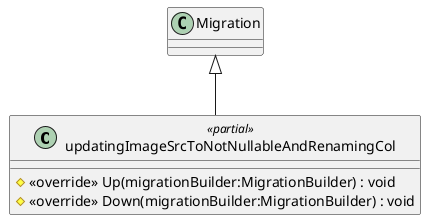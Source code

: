@startuml
class updatingImageSrcToNotNullableAndRenamingCol <<partial>> {
    # <<override>> Up(migrationBuilder:MigrationBuilder) : void
    # <<override>> Down(migrationBuilder:MigrationBuilder) : void
}
Migration <|-- updatingImageSrcToNotNullableAndRenamingCol
@enduml
